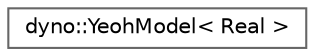 digraph "Graphical Class Hierarchy"
{
 // LATEX_PDF_SIZE
  bgcolor="transparent";
  edge [fontname=Helvetica,fontsize=10,labelfontname=Helvetica,labelfontsize=10];
  node [fontname=Helvetica,fontsize=10,shape=box,height=0.2,width=0.4];
  rankdir="LR";
  Node0 [id="Node000000",label="dyno::YeohModel\< Real \>",height=0.2,width=0.4,color="grey40", fillcolor="white", style="filled",URL="$classdyno_1_1_yeoh_model.html",tooltip=" "];
}
